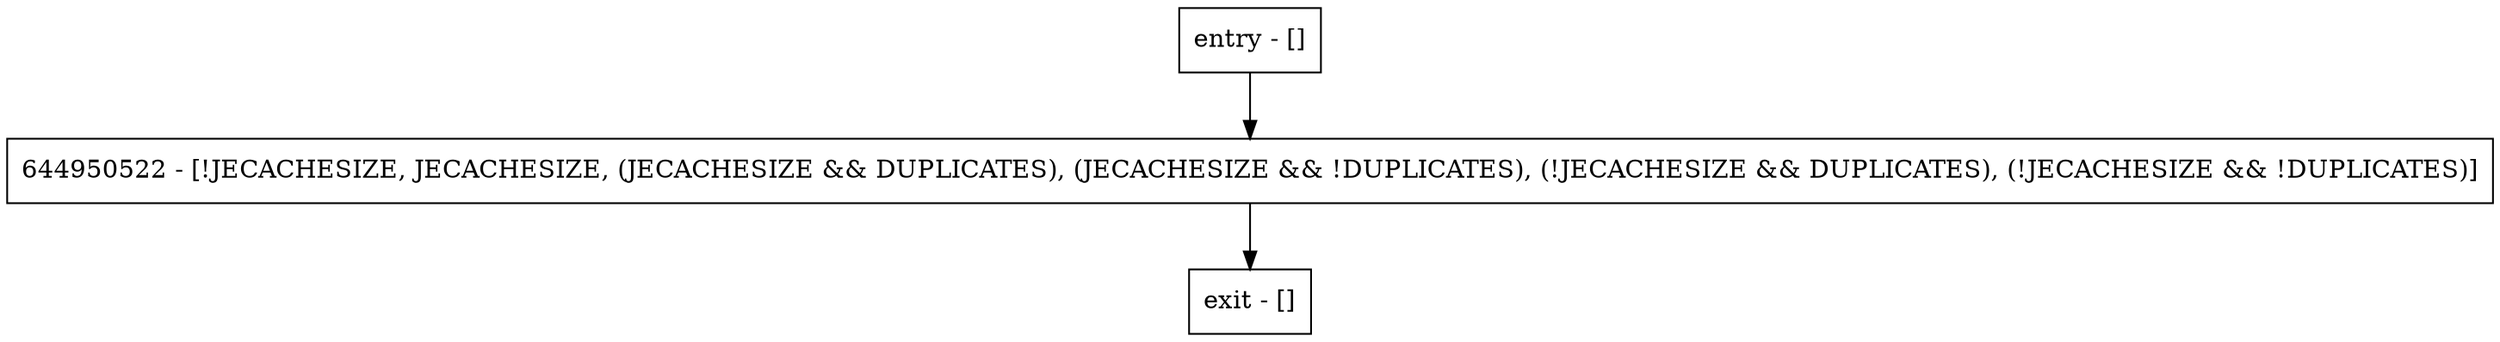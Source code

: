 digraph toString {
node [shape=record];
entry [label="entry - []"];
exit [label="exit - []"];
644950522 [label="644950522 - [!JECACHESIZE, JECACHESIZE, (JECACHESIZE && DUPLICATES), (JECACHESIZE && !DUPLICATES), (!JECACHESIZE && DUPLICATES), (!JECACHESIZE && !DUPLICATES)]"];
entry;
exit;
entry -> 644950522;
644950522 -> exit;
}
